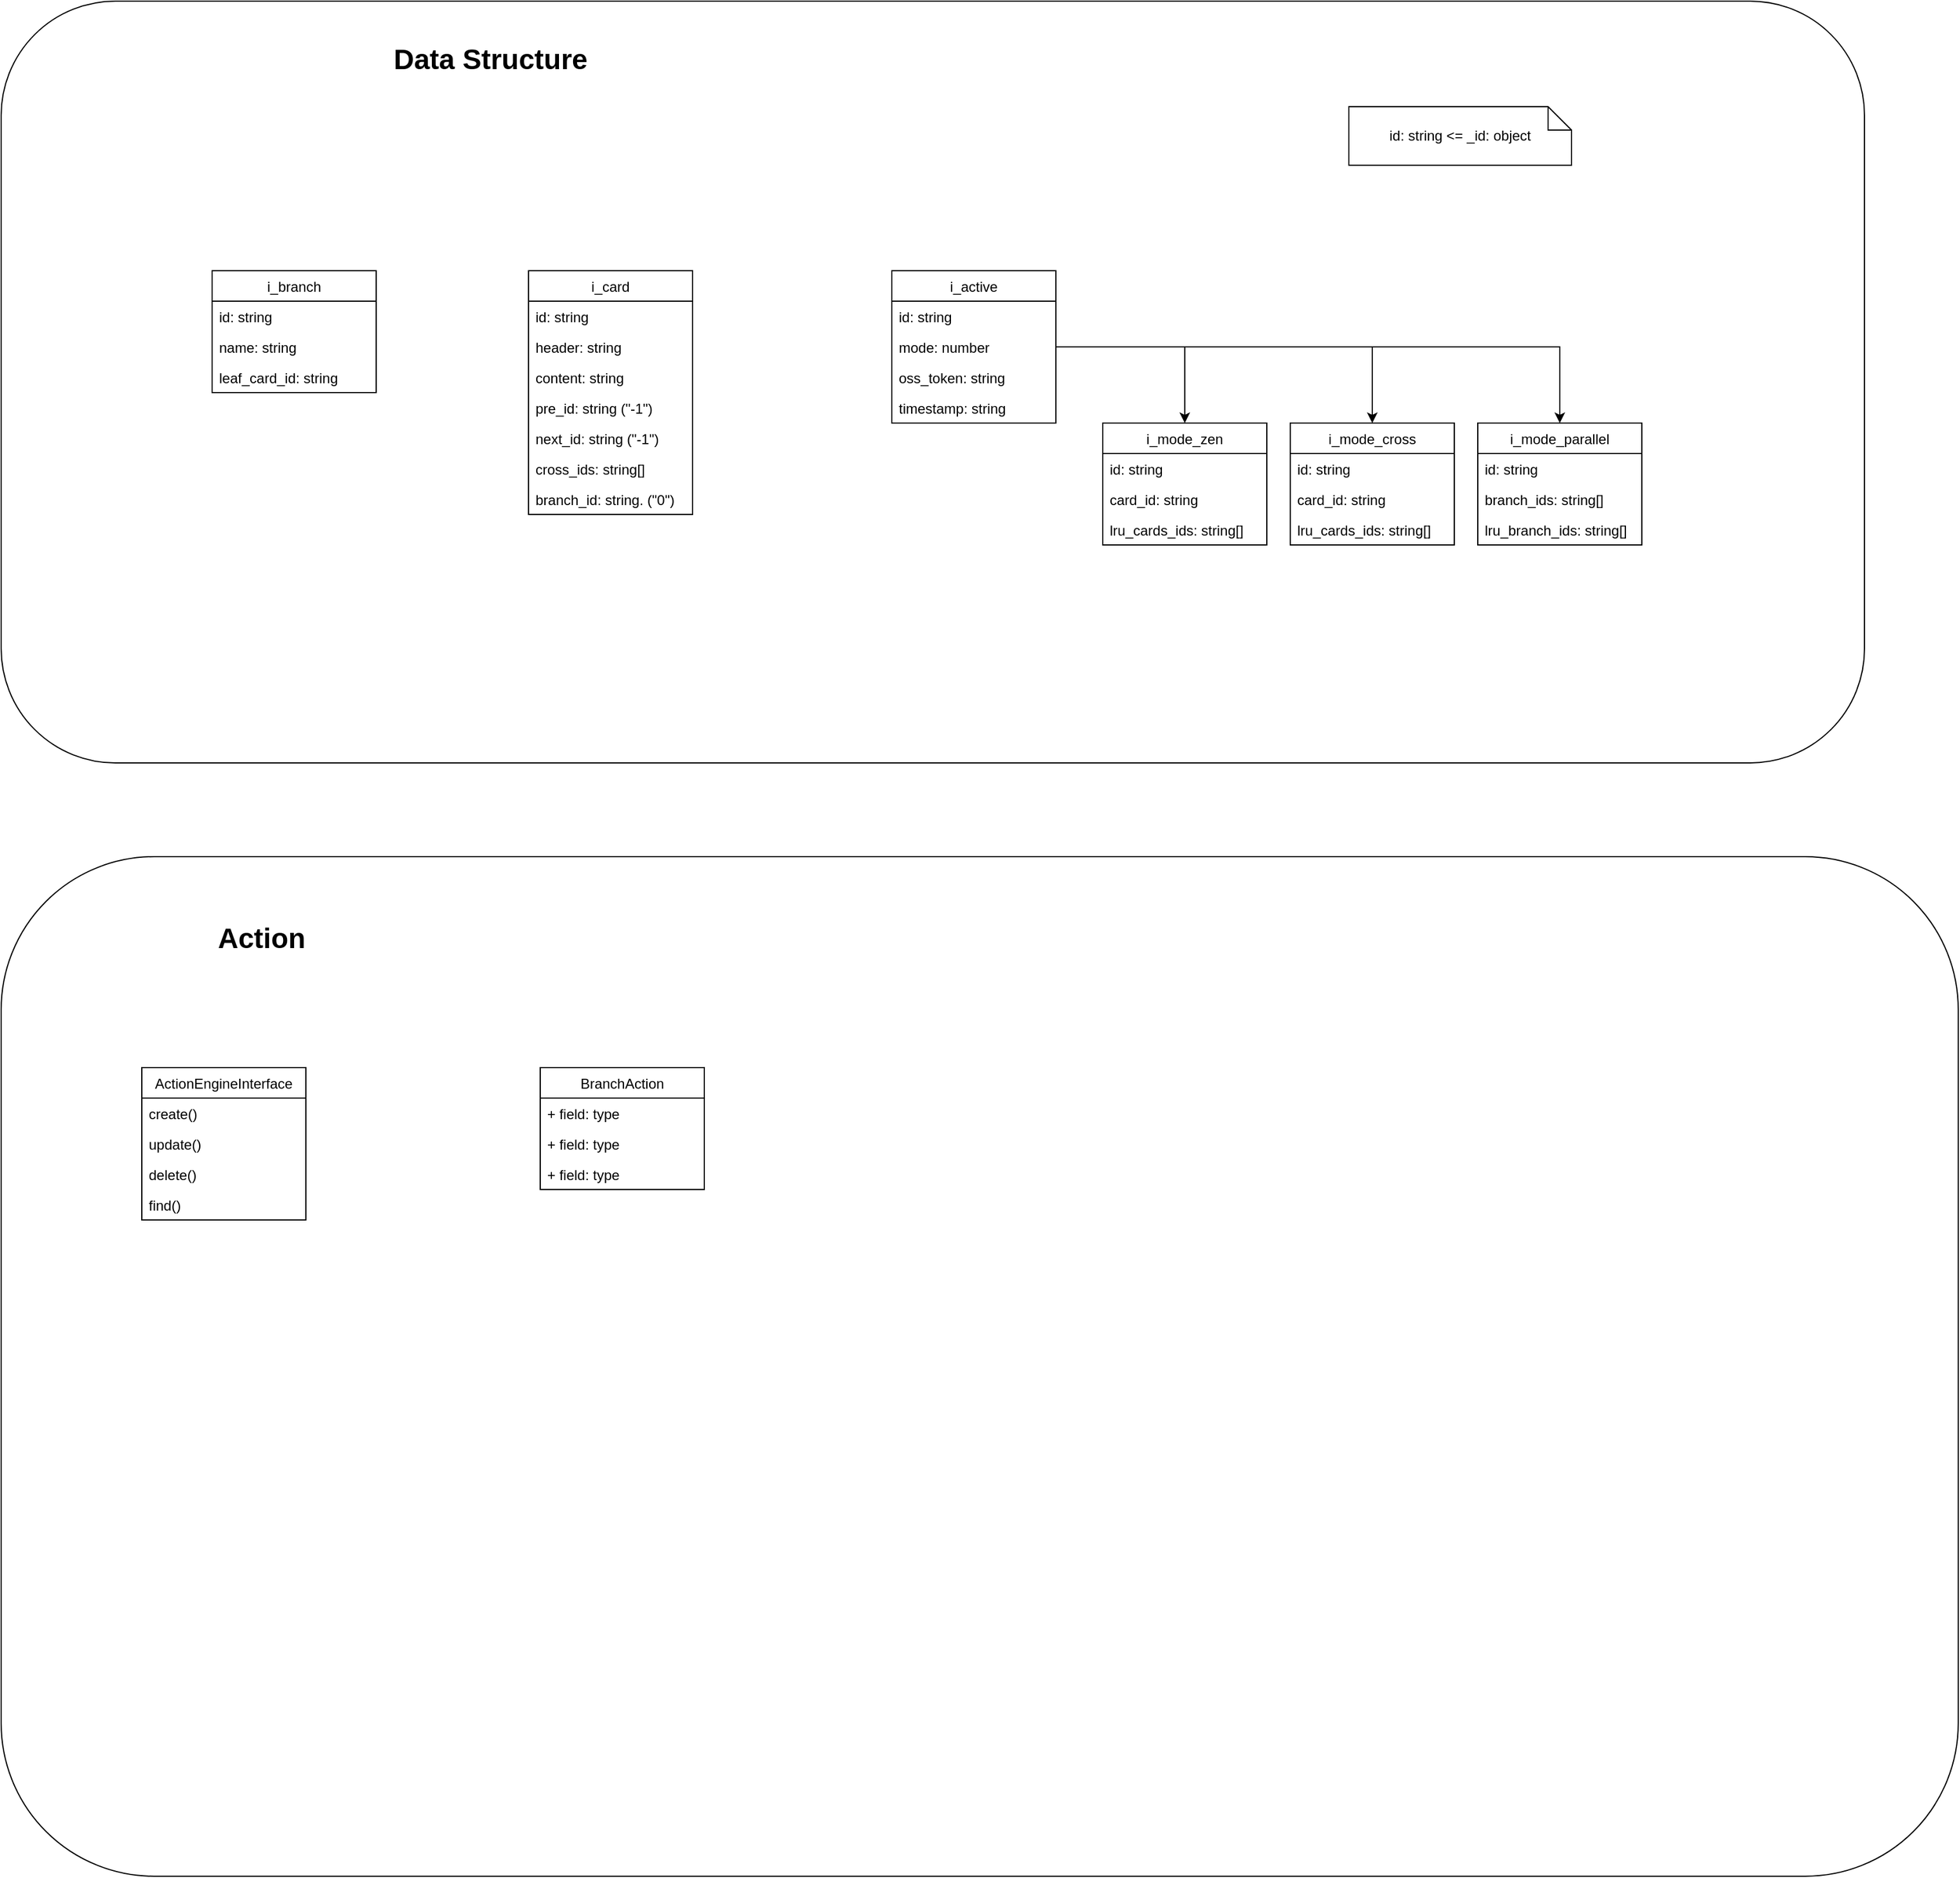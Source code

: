 <mxfile version="20.1.4" type="github">
  <diagram id="brHRNUib6-N7Qcv4r5lc" name="第 1 页">
    <mxGraphModel dx="2007" dy="765" grid="1" gridSize="10" guides="1" tooltips="1" connect="1" arrows="1" fold="1" page="1" pageScale="1" pageWidth="827" pageHeight="1169" math="0" shadow="0">
      <root>
        <mxCell id="0" />
        <mxCell id="1" parent="0" />
        <mxCell id="I4OgpB5fA8a0hFI-P7JZ-43" value="" style="rounded=1;whiteSpace=wrap;html=1;" vertex="1" parent="1">
          <mxGeometry x="-130" y="330" width="1590" height="650" as="geometry" />
        </mxCell>
        <mxCell id="I4OgpB5fA8a0hFI-P7JZ-1" value="i_card" style="swimlane;fontStyle=0;childLayout=stackLayout;horizontal=1;startSize=26;fillColor=none;horizontalStack=0;resizeParent=1;resizeParentMax=0;resizeLast=0;collapsible=1;marginBottom=0;" vertex="1" parent="1">
          <mxGeometry x="320" y="560" width="140" height="208" as="geometry" />
        </mxCell>
        <mxCell id="I4OgpB5fA8a0hFI-P7JZ-3" value="id: string" style="text;strokeColor=none;fillColor=none;align=left;verticalAlign=top;spacingLeft=4;spacingRight=4;overflow=hidden;rotatable=0;points=[[0,0.5],[1,0.5]];portConstraint=eastwest;" vertex="1" parent="I4OgpB5fA8a0hFI-P7JZ-1">
          <mxGeometry y="26" width="140" height="26" as="geometry" />
        </mxCell>
        <mxCell id="I4OgpB5fA8a0hFI-P7JZ-4" value="header: string" style="text;strokeColor=none;fillColor=none;align=left;verticalAlign=top;spacingLeft=4;spacingRight=4;overflow=hidden;rotatable=0;points=[[0,0.5],[1,0.5]];portConstraint=eastwest;" vertex="1" parent="I4OgpB5fA8a0hFI-P7JZ-1">
          <mxGeometry y="52" width="140" height="26" as="geometry" />
        </mxCell>
        <mxCell id="I4OgpB5fA8a0hFI-P7JZ-6" value="content: string" style="text;strokeColor=none;fillColor=none;align=left;verticalAlign=top;spacingLeft=4;spacingRight=4;overflow=hidden;rotatable=0;points=[[0,0.5],[1,0.5]];portConstraint=eastwest;" vertex="1" parent="I4OgpB5fA8a0hFI-P7JZ-1">
          <mxGeometry y="78" width="140" height="26" as="geometry" />
        </mxCell>
        <mxCell id="I4OgpB5fA8a0hFI-P7JZ-7" value="pre_id: string (&quot;-1&quot;)" style="text;strokeColor=none;fillColor=none;align=left;verticalAlign=top;spacingLeft=4;spacingRight=4;overflow=hidden;rotatable=0;points=[[0,0.5],[1,0.5]];portConstraint=eastwest;" vertex="1" parent="I4OgpB5fA8a0hFI-P7JZ-1">
          <mxGeometry y="104" width="140" height="26" as="geometry" />
        </mxCell>
        <mxCell id="I4OgpB5fA8a0hFI-P7JZ-8" value="next_id: string (&quot;-1&quot;)" style="text;strokeColor=none;fillColor=none;align=left;verticalAlign=top;spacingLeft=4;spacingRight=4;overflow=hidden;rotatable=0;points=[[0,0.5],[1,0.5]];portConstraint=eastwest;" vertex="1" parent="I4OgpB5fA8a0hFI-P7JZ-1">
          <mxGeometry y="130" width="140" height="26" as="geometry" />
        </mxCell>
        <mxCell id="I4OgpB5fA8a0hFI-P7JZ-9" value="cross_ids: string[]" style="text;strokeColor=none;fillColor=none;align=left;verticalAlign=top;spacingLeft=4;spacingRight=4;overflow=hidden;rotatable=0;points=[[0,0.5],[1,0.5]];portConstraint=eastwest;" vertex="1" parent="I4OgpB5fA8a0hFI-P7JZ-1">
          <mxGeometry y="156" width="140" height="26" as="geometry" />
        </mxCell>
        <mxCell id="I4OgpB5fA8a0hFI-P7JZ-10" value="branch_id: string. (&quot;0&quot;)" style="text;strokeColor=none;fillColor=none;align=left;verticalAlign=top;spacingLeft=4;spacingRight=4;overflow=hidden;rotatable=0;points=[[0,0.5],[1,0.5]];portConstraint=eastwest;" vertex="1" parent="I4OgpB5fA8a0hFI-P7JZ-1">
          <mxGeometry y="182" width="140" height="26" as="geometry" />
        </mxCell>
        <mxCell id="I4OgpB5fA8a0hFI-P7JZ-12" value="i_branch" style="swimlane;fontStyle=0;childLayout=stackLayout;horizontal=1;startSize=26;fillColor=none;horizontalStack=0;resizeParent=1;resizeParentMax=0;resizeLast=0;collapsible=1;marginBottom=0;" vertex="1" parent="1">
          <mxGeometry x="50" y="560" width="140" height="104" as="geometry" />
        </mxCell>
        <mxCell id="I4OgpB5fA8a0hFI-P7JZ-14" value="id: string" style="text;strokeColor=none;fillColor=none;align=left;verticalAlign=top;spacingLeft=4;spacingRight=4;overflow=hidden;rotatable=0;points=[[0,0.5],[1,0.5]];portConstraint=eastwest;" vertex="1" parent="I4OgpB5fA8a0hFI-P7JZ-12">
          <mxGeometry y="26" width="140" height="26" as="geometry" />
        </mxCell>
        <mxCell id="I4OgpB5fA8a0hFI-P7JZ-15" value="name: string" style="text;strokeColor=none;fillColor=none;align=left;verticalAlign=top;spacingLeft=4;spacingRight=4;overflow=hidden;rotatable=0;points=[[0,0.5],[1,0.5]];portConstraint=eastwest;" vertex="1" parent="I4OgpB5fA8a0hFI-P7JZ-12">
          <mxGeometry y="52" width="140" height="26" as="geometry" />
        </mxCell>
        <mxCell id="I4OgpB5fA8a0hFI-P7JZ-16" value="leaf_card_id: string" style="text;strokeColor=none;fillColor=none;align=left;verticalAlign=top;spacingLeft=4;spacingRight=4;overflow=hidden;rotatable=0;points=[[0,0.5],[1,0.5]];portConstraint=eastwest;" vertex="1" parent="I4OgpB5fA8a0hFI-P7JZ-12">
          <mxGeometry y="78" width="140" height="26" as="geometry" />
        </mxCell>
        <mxCell id="I4OgpB5fA8a0hFI-P7JZ-17" value="i_active" style="swimlane;fontStyle=0;childLayout=stackLayout;horizontal=1;startSize=26;fillColor=none;horizontalStack=0;resizeParent=1;resizeParentMax=0;resizeLast=0;collapsible=1;marginBottom=0;" vertex="1" parent="1">
          <mxGeometry x="630" y="560" width="140" height="130" as="geometry" />
        </mxCell>
        <mxCell id="I4OgpB5fA8a0hFI-P7JZ-19" value="id: string" style="text;strokeColor=none;fillColor=none;align=left;verticalAlign=top;spacingLeft=4;spacingRight=4;overflow=hidden;rotatable=0;points=[[0,0.5],[1,0.5]];portConstraint=eastwest;" vertex="1" parent="I4OgpB5fA8a0hFI-P7JZ-17">
          <mxGeometry y="26" width="140" height="26" as="geometry" />
        </mxCell>
        <mxCell id="I4OgpB5fA8a0hFI-P7JZ-20" value="mode: number" style="text;strokeColor=none;fillColor=none;align=left;verticalAlign=top;spacingLeft=4;spacingRight=4;overflow=hidden;rotatable=0;points=[[0,0.5],[1,0.5]];portConstraint=eastwest;" vertex="1" parent="I4OgpB5fA8a0hFI-P7JZ-17">
          <mxGeometry y="52" width="140" height="26" as="geometry" />
        </mxCell>
        <mxCell id="I4OgpB5fA8a0hFI-P7JZ-26" value="oss_token: string" style="text;strokeColor=none;fillColor=none;align=left;verticalAlign=top;spacingLeft=4;spacingRight=4;overflow=hidden;rotatable=0;points=[[0,0.5],[1,0.5]];portConstraint=eastwest;" vertex="1" parent="I4OgpB5fA8a0hFI-P7JZ-17">
          <mxGeometry y="78" width="140" height="26" as="geometry" />
        </mxCell>
        <mxCell id="I4OgpB5fA8a0hFI-P7JZ-27" value="timestamp: string" style="text;strokeColor=none;fillColor=none;align=left;verticalAlign=top;spacingLeft=4;spacingRight=4;overflow=hidden;rotatable=0;points=[[0,0.5],[1,0.5]];portConstraint=eastwest;" vertex="1" parent="I4OgpB5fA8a0hFI-P7JZ-17">
          <mxGeometry y="104" width="140" height="26" as="geometry" />
        </mxCell>
        <mxCell id="I4OgpB5fA8a0hFI-P7JZ-21" value="i_mode_zen" style="swimlane;fontStyle=0;childLayout=stackLayout;horizontal=1;startSize=26;fillColor=none;horizontalStack=0;resizeParent=1;resizeParentMax=0;resizeLast=0;collapsible=1;marginBottom=0;" vertex="1" parent="1">
          <mxGeometry x="810" y="690" width="140" height="104" as="geometry" />
        </mxCell>
        <mxCell id="I4OgpB5fA8a0hFI-P7JZ-23" value="id: string" style="text;strokeColor=none;fillColor=none;align=left;verticalAlign=top;spacingLeft=4;spacingRight=4;overflow=hidden;rotatable=0;points=[[0,0.5],[1,0.5]];portConstraint=eastwest;" vertex="1" parent="I4OgpB5fA8a0hFI-P7JZ-21">
          <mxGeometry y="26" width="140" height="26" as="geometry" />
        </mxCell>
        <mxCell id="I4OgpB5fA8a0hFI-P7JZ-24" value="card_id: string" style="text;strokeColor=none;fillColor=none;align=left;verticalAlign=top;spacingLeft=4;spacingRight=4;overflow=hidden;rotatable=0;points=[[0,0.5],[1,0.5]];portConstraint=eastwest;" vertex="1" parent="I4OgpB5fA8a0hFI-P7JZ-21">
          <mxGeometry y="52" width="140" height="26" as="geometry" />
        </mxCell>
        <mxCell id="I4OgpB5fA8a0hFI-P7JZ-25" value="lru_cards_ids: string[]" style="text;strokeColor=none;fillColor=none;align=left;verticalAlign=top;spacingLeft=4;spacingRight=4;overflow=hidden;rotatable=0;points=[[0,0.5],[1,0.5]];portConstraint=eastwest;" vertex="1" parent="I4OgpB5fA8a0hFI-P7JZ-21">
          <mxGeometry y="78" width="140" height="26" as="geometry" />
        </mxCell>
        <mxCell id="I4OgpB5fA8a0hFI-P7JZ-28" value="i_mode_cross" style="swimlane;fontStyle=0;childLayout=stackLayout;horizontal=1;startSize=26;fillColor=none;horizontalStack=0;resizeParent=1;resizeParentMax=0;resizeLast=0;collapsible=1;marginBottom=0;" vertex="1" parent="1">
          <mxGeometry x="970" y="690" width="140" height="104" as="geometry" />
        </mxCell>
        <mxCell id="I4OgpB5fA8a0hFI-P7JZ-30" value="id: string" style="text;strokeColor=none;fillColor=none;align=left;verticalAlign=top;spacingLeft=4;spacingRight=4;overflow=hidden;rotatable=0;points=[[0,0.5],[1,0.5]];portConstraint=eastwest;" vertex="1" parent="I4OgpB5fA8a0hFI-P7JZ-28">
          <mxGeometry y="26" width="140" height="26" as="geometry" />
        </mxCell>
        <mxCell id="I4OgpB5fA8a0hFI-P7JZ-31" value="card_id: string" style="text;strokeColor=none;fillColor=none;align=left;verticalAlign=top;spacingLeft=4;spacingRight=4;overflow=hidden;rotatable=0;points=[[0,0.5],[1,0.5]];portConstraint=eastwest;" vertex="1" parent="I4OgpB5fA8a0hFI-P7JZ-28">
          <mxGeometry y="52" width="140" height="26" as="geometry" />
        </mxCell>
        <mxCell id="I4OgpB5fA8a0hFI-P7JZ-32" value="lru_cards_ids: string[]" style="text;strokeColor=none;fillColor=none;align=left;verticalAlign=top;spacingLeft=4;spacingRight=4;overflow=hidden;rotatable=0;points=[[0,0.5],[1,0.5]];portConstraint=eastwest;" vertex="1" parent="I4OgpB5fA8a0hFI-P7JZ-28">
          <mxGeometry y="78" width="140" height="26" as="geometry" />
        </mxCell>
        <mxCell id="I4OgpB5fA8a0hFI-P7JZ-33" value="i_mode_parallel" style="swimlane;fontStyle=0;childLayout=stackLayout;horizontal=1;startSize=26;fillColor=none;horizontalStack=0;resizeParent=1;resizeParentMax=0;resizeLast=0;collapsible=1;marginBottom=0;" vertex="1" parent="1">
          <mxGeometry x="1130" y="690" width="140" height="104" as="geometry" />
        </mxCell>
        <mxCell id="I4OgpB5fA8a0hFI-P7JZ-35" value="id: string" style="text;strokeColor=none;fillColor=none;align=left;verticalAlign=top;spacingLeft=4;spacingRight=4;overflow=hidden;rotatable=0;points=[[0,0.5],[1,0.5]];portConstraint=eastwest;" vertex="1" parent="I4OgpB5fA8a0hFI-P7JZ-33">
          <mxGeometry y="26" width="140" height="26" as="geometry" />
        </mxCell>
        <mxCell id="I4OgpB5fA8a0hFI-P7JZ-36" value="branch_ids: string[]" style="text;strokeColor=none;fillColor=none;align=left;verticalAlign=top;spacingLeft=4;spacingRight=4;overflow=hidden;rotatable=0;points=[[0,0.5],[1,0.5]];portConstraint=eastwest;" vertex="1" parent="I4OgpB5fA8a0hFI-P7JZ-33">
          <mxGeometry y="52" width="140" height="26" as="geometry" />
        </mxCell>
        <mxCell id="I4OgpB5fA8a0hFI-P7JZ-37" value="lru_branch_ids: string[]" style="text;strokeColor=none;fillColor=none;align=left;verticalAlign=top;spacingLeft=4;spacingRight=4;overflow=hidden;rotatable=0;points=[[0,0.5],[1,0.5]];portConstraint=eastwest;" vertex="1" parent="I4OgpB5fA8a0hFI-P7JZ-33">
          <mxGeometry y="78" width="140" height="26" as="geometry" />
        </mxCell>
        <mxCell id="I4OgpB5fA8a0hFI-P7JZ-39" value="id: string &amp;lt;= _id: object" style="shape=note;size=20;whiteSpace=wrap;html=1;" vertex="1" parent="1">
          <mxGeometry x="1020" y="420" width="190" height="50" as="geometry" />
        </mxCell>
        <mxCell id="I4OgpB5fA8a0hFI-P7JZ-40" style="edgeStyle=orthogonalEdgeStyle;rounded=0;orthogonalLoop=1;jettySize=auto;html=1;" edge="1" parent="1" source="I4OgpB5fA8a0hFI-P7JZ-20" target="I4OgpB5fA8a0hFI-P7JZ-28">
          <mxGeometry relative="1" as="geometry" />
        </mxCell>
        <mxCell id="I4OgpB5fA8a0hFI-P7JZ-41" style="edgeStyle=orthogonalEdgeStyle;rounded=0;orthogonalLoop=1;jettySize=auto;html=1;" edge="1" parent="1" source="I4OgpB5fA8a0hFI-P7JZ-20" target="I4OgpB5fA8a0hFI-P7JZ-21">
          <mxGeometry relative="1" as="geometry" />
        </mxCell>
        <mxCell id="I4OgpB5fA8a0hFI-P7JZ-42" style="edgeStyle=orthogonalEdgeStyle;rounded=0;orthogonalLoop=1;jettySize=auto;html=1;" edge="1" parent="1" source="I4OgpB5fA8a0hFI-P7JZ-20" target="I4OgpB5fA8a0hFI-P7JZ-33">
          <mxGeometry relative="1" as="geometry" />
        </mxCell>
        <mxCell id="I4OgpB5fA8a0hFI-P7JZ-44" value="&lt;h1&gt;Data Structure&lt;/h1&gt;&lt;div&gt;&lt;br&gt;&lt;/div&gt;" style="text;html=1;strokeColor=none;fillColor=none;spacing=5;spacingTop=-20;whiteSpace=wrap;overflow=hidden;rounded=0;" vertex="1" parent="1">
          <mxGeometry x="200" y="360" width="190" height="120" as="geometry" />
        </mxCell>
        <mxCell id="I4OgpB5fA8a0hFI-P7JZ-45" value="" style="rounded=1;whiteSpace=wrap;html=1;" vertex="1" parent="1">
          <mxGeometry x="-130" y="1060" width="1670" height="870" as="geometry" />
        </mxCell>
        <mxCell id="I4OgpB5fA8a0hFI-P7JZ-46" value="&lt;h1&gt;Action&lt;/h1&gt;" style="text;html=1;strokeColor=none;fillColor=none;spacing=5;spacingTop=-20;whiteSpace=wrap;overflow=hidden;rounded=0;" vertex="1" parent="1">
          <mxGeometry x="50" y="1110" width="190" height="120" as="geometry" />
        </mxCell>
        <mxCell id="I4OgpB5fA8a0hFI-P7JZ-47" value="ActionEngineInterface" style="swimlane;fontStyle=0;childLayout=stackLayout;horizontal=1;startSize=26;fillColor=none;horizontalStack=0;resizeParent=1;resizeParentMax=0;resizeLast=0;collapsible=1;marginBottom=0;" vertex="1" parent="1">
          <mxGeometry x="-10" y="1240" width="140" height="130" as="geometry">
            <mxRectangle x="-10" y="1240" width="150" height="30" as="alternateBounds" />
          </mxGeometry>
        </mxCell>
        <mxCell id="I4OgpB5fA8a0hFI-P7JZ-49" value="create()" style="text;strokeColor=none;fillColor=none;align=left;verticalAlign=top;spacingLeft=4;spacingRight=4;overflow=hidden;rotatable=0;points=[[0,0.5],[1,0.5]];portConstraint=eastwest;" vertex="1" parent="I4OgpB5fA8a0hFI-P7JZ-47">
          <mxGeometry y="26" width="140" height="26" as="geometry" />
        </mxCell>
        <mxCell id="I4OgpB5fA8a0hFI-P7JZ-50" value="update()" style="text;strokeColor=none;fillColor=none;align=left;verticalAlign=top;spacingLeft=4;spacingRight=4;overflow=hidden;rotatable=0;points=[[0,0.5],[1,0.5]];portConstraint=eastwest;" vertex="1" parent="I4OgpB5fA8a0hFI-P7JZ-47">
          <mxGeometry y="52" width="140" height="26" as="geometry" />
        </mxCell>
        <mxCell id="I4OgpB5fA8a0hFI-P7JZ-56" value="delete()" style="text;strokeColor=none;fillColor=none;align=left;verticalAlign=top;spacingLeft=4;spacingRight=4;overflow=hidden;rotatable=0;points=[[0,0.5],[1,0.5]];portConstraint=eastwest;" vertex="1" parent="I4OgpB5fA8a0hFI-P7JZ-47">
          <mxGeometry y="78" width="140" height="26" as="geometry" />
        </mxCell>
        <mxCell id="I4OgpB5fA8a0hFI-P7JZ-57" value="find()" style="text;strokeColor=none;fillColor=none;align=left;verticalAlign=top;spacingLeft=4;spacingRight=4;overflow=hidden;rotatable=0;points=[[0,0.5],[1,0.5]];portConstraint=eastwest;" vertex="1" parent="I4OgpB5fA8a0hFI-P7JZ-47">
          <mxGeometry y="104" width="140" height="26" as="geometry" />
        </mxCell>
        <mxCell id="I4OgpB5fA8a0hFI-P7JZ-58" value="BranchAction" style="swimlane;fontStyle=0;childLayout=stackLayout;horizontal=1;startSize=26;fillColor=none;horizontalStack=0;resizeParent=1;resizeParentMax=0;resizeLast=0;collapsible=1;marginBottom=0;" vertex="1" parent="1">
          <mxGeometry x="330" y="1240" width="140" height="104" as="geometry" />
        </mxCell>
        <mxCell id="I4OgpB5fA8a0hFI-P7JZ-59" value="+ field: type" style="text;strokeColor=none;fillColor=none;align=left;verticalAlign=top;spacingLeft=4;spacingRight=4;overflow=hidden;rotatable=0;points=[[0,0.5],[1,0.5]];portConstraint=eastwest;" vertex="1" parent="I4OgpB5fA8a0hFI-P7JZ-58">
          <mxGeometry y="26" width="140" height="26" as="geometry" />
        </mxCell>
        <mxCell id="I4OgpB5fA8a0hFI-P7JZ-60" value="+ field: type" style="text;strokeColor=none;fillColor=none;align=left;verticalAlign=top;spacingLeft=4;spacingRight=4;overflow=hidden;rotatable=0;points=[[0,0.5],[1,0.5]];portConstraint=eastwest;" vertex="1" parent="I4OgpB5fA8a0hFI-P7JZ-58">
          <mxGeometry y="52" width="140" height="26" as="geometry" />
        </mxCell>
        <mxCell id="I4OgpB5fA8a0hFI-P7JZ-61" value="+ field: type" style="text;strokeColor=none;fillColor=none;align=left;verticalAlign=top;spacingLeft=4;spacingRight=4;overflow=hidden;rotatable=0;points=[[0,0.5],[1,0.5]];portConstraint=eastwest;" vertex="1" parent="I4OgpB5fA8a0hFI-P7JZ-58">
          <mxGeometry y="78" width="140" height="26" as="geometry" />
        </mxCell>
      </root>
    </mxGraphModel>
  </diagram>
</mxfile>
